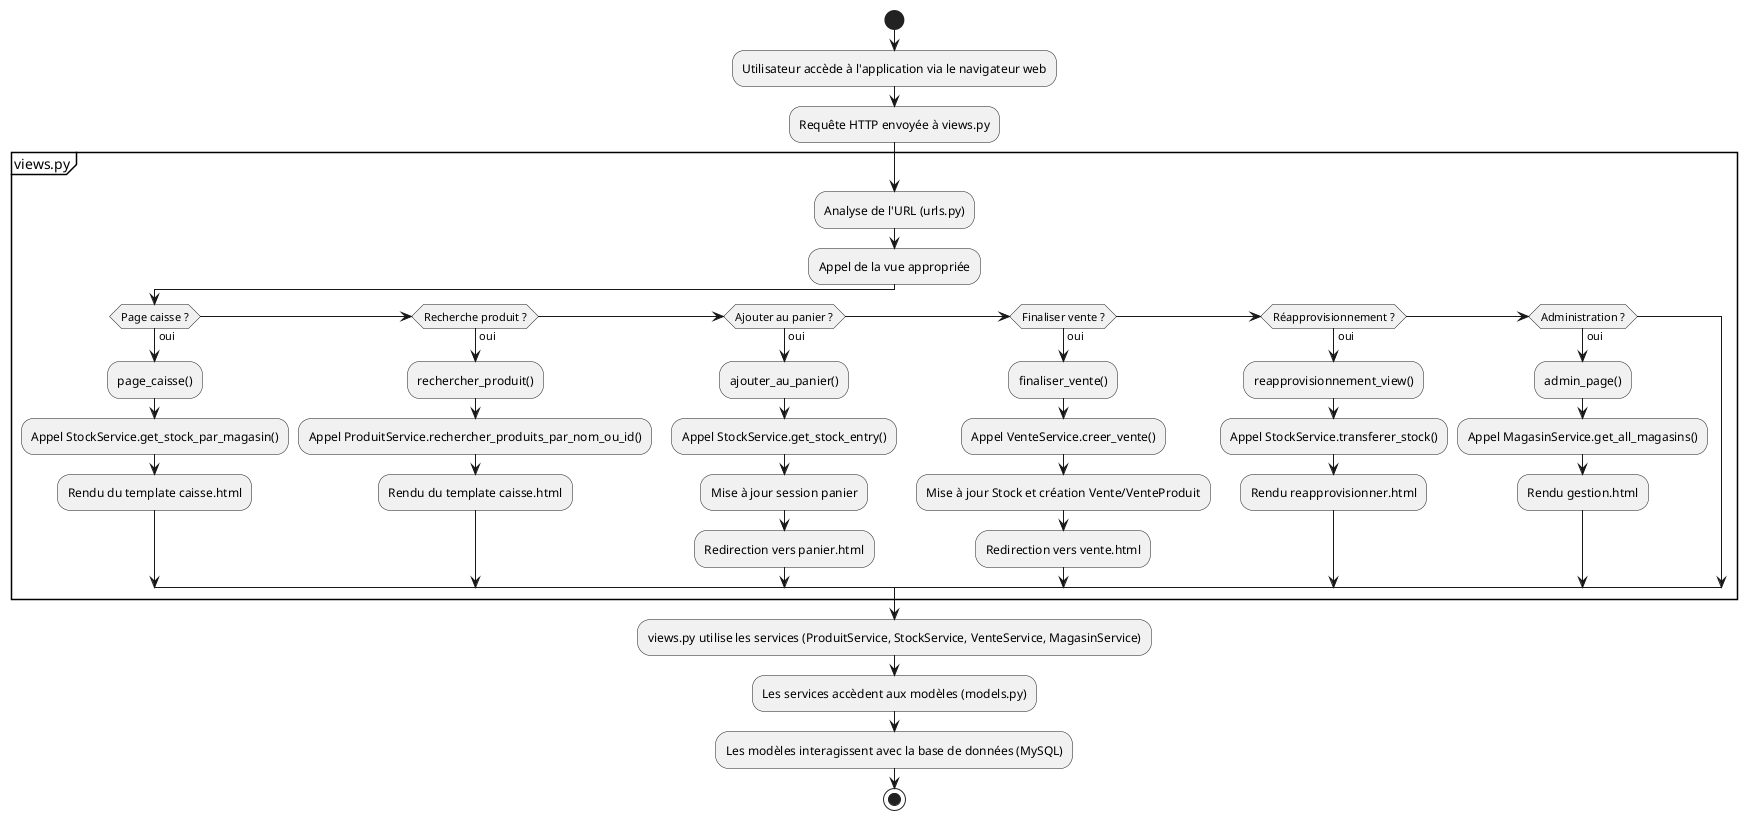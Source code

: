 @startuml

start

:Utilisateur accède à l'application via le navigateur web;
:Requête HTTP envoyée à views.py;

partition "views.py" {
    :Analyse de l'URL (urls.py);
    :Appel de la vue appropriée;
    if (Page caisse ?) then (oui)
        :page_caisse();
        :Appel StockService.get_stock_par_magasin();
        :Rendu du template caisse.html;
    else if (Recherche produit ?) then (oui)
        :rechercher_produit();
        :Appel ProduitService.rechercher_produits_par_nom_ou_id();
        :Rendu du template caisse.html;
    else if (Ajouter au panier ?) then (oui)
        :ajouter_au_panier();
        :Appel StockService.get_stock_entry();
        :Mise à jour session panier;
        :Redirection vers panier.html;
    else if (Finaliser vente ?) then (oui)
        :finaliser_vente();
        :Appel VenteService.creer_vente();
        :Mise à jour Stock et création Vente/VenteProduit;
        :Redirection vers vente.html;
    else if (Réapprovisionnement ?) then (oui)
        :reapprovisionnement_view();
        :Appel StockService.transferer_stock();
        :Rendu reapprovisionner.html;
    else if (Administration ?) then (oui)
        :admin_page();
        :Appel MagasinService.get_all_magasins();
        :Rendu gestion.html;
    endif
}

:views.py utilise les services (ProduitService, StockService, VenteService, MagasinService);
:Les services accèdent aux modèles (models.py);
:Les modèles interagissent avec la base de données (MySQL);

stop

@enduml